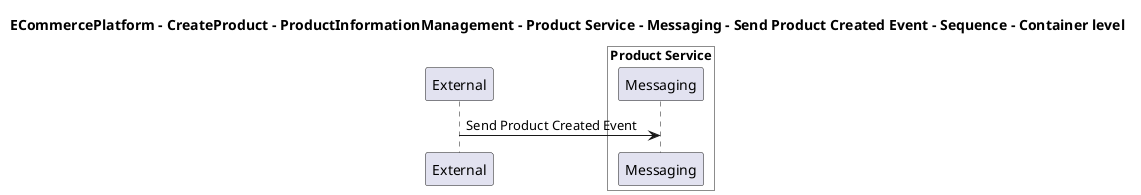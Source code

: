 @startuml

title ECommercePlatform - CreateProduct - ProductInformationManagement - Product Service - Messaging - Send Product Created Event - Sequence - Container level

participant "External" as C4InterFlow.SoftwareSystems.ExternalSystem

box "Product Service" #White
    participant "Messaging" as ECommercePlatform.CreateProduct.ProductInformationManagement.SoftwareSystems.ProductService.Containers.Messaging
end box


C4InterFlow.SoftwareSystems.ExternalSystem -> ECommercePlatform.CreateProduct.ProductInformationManagement.SoftwareSystems.ProductService.Containers.Messaging : Send Product Created Event


@enduml
